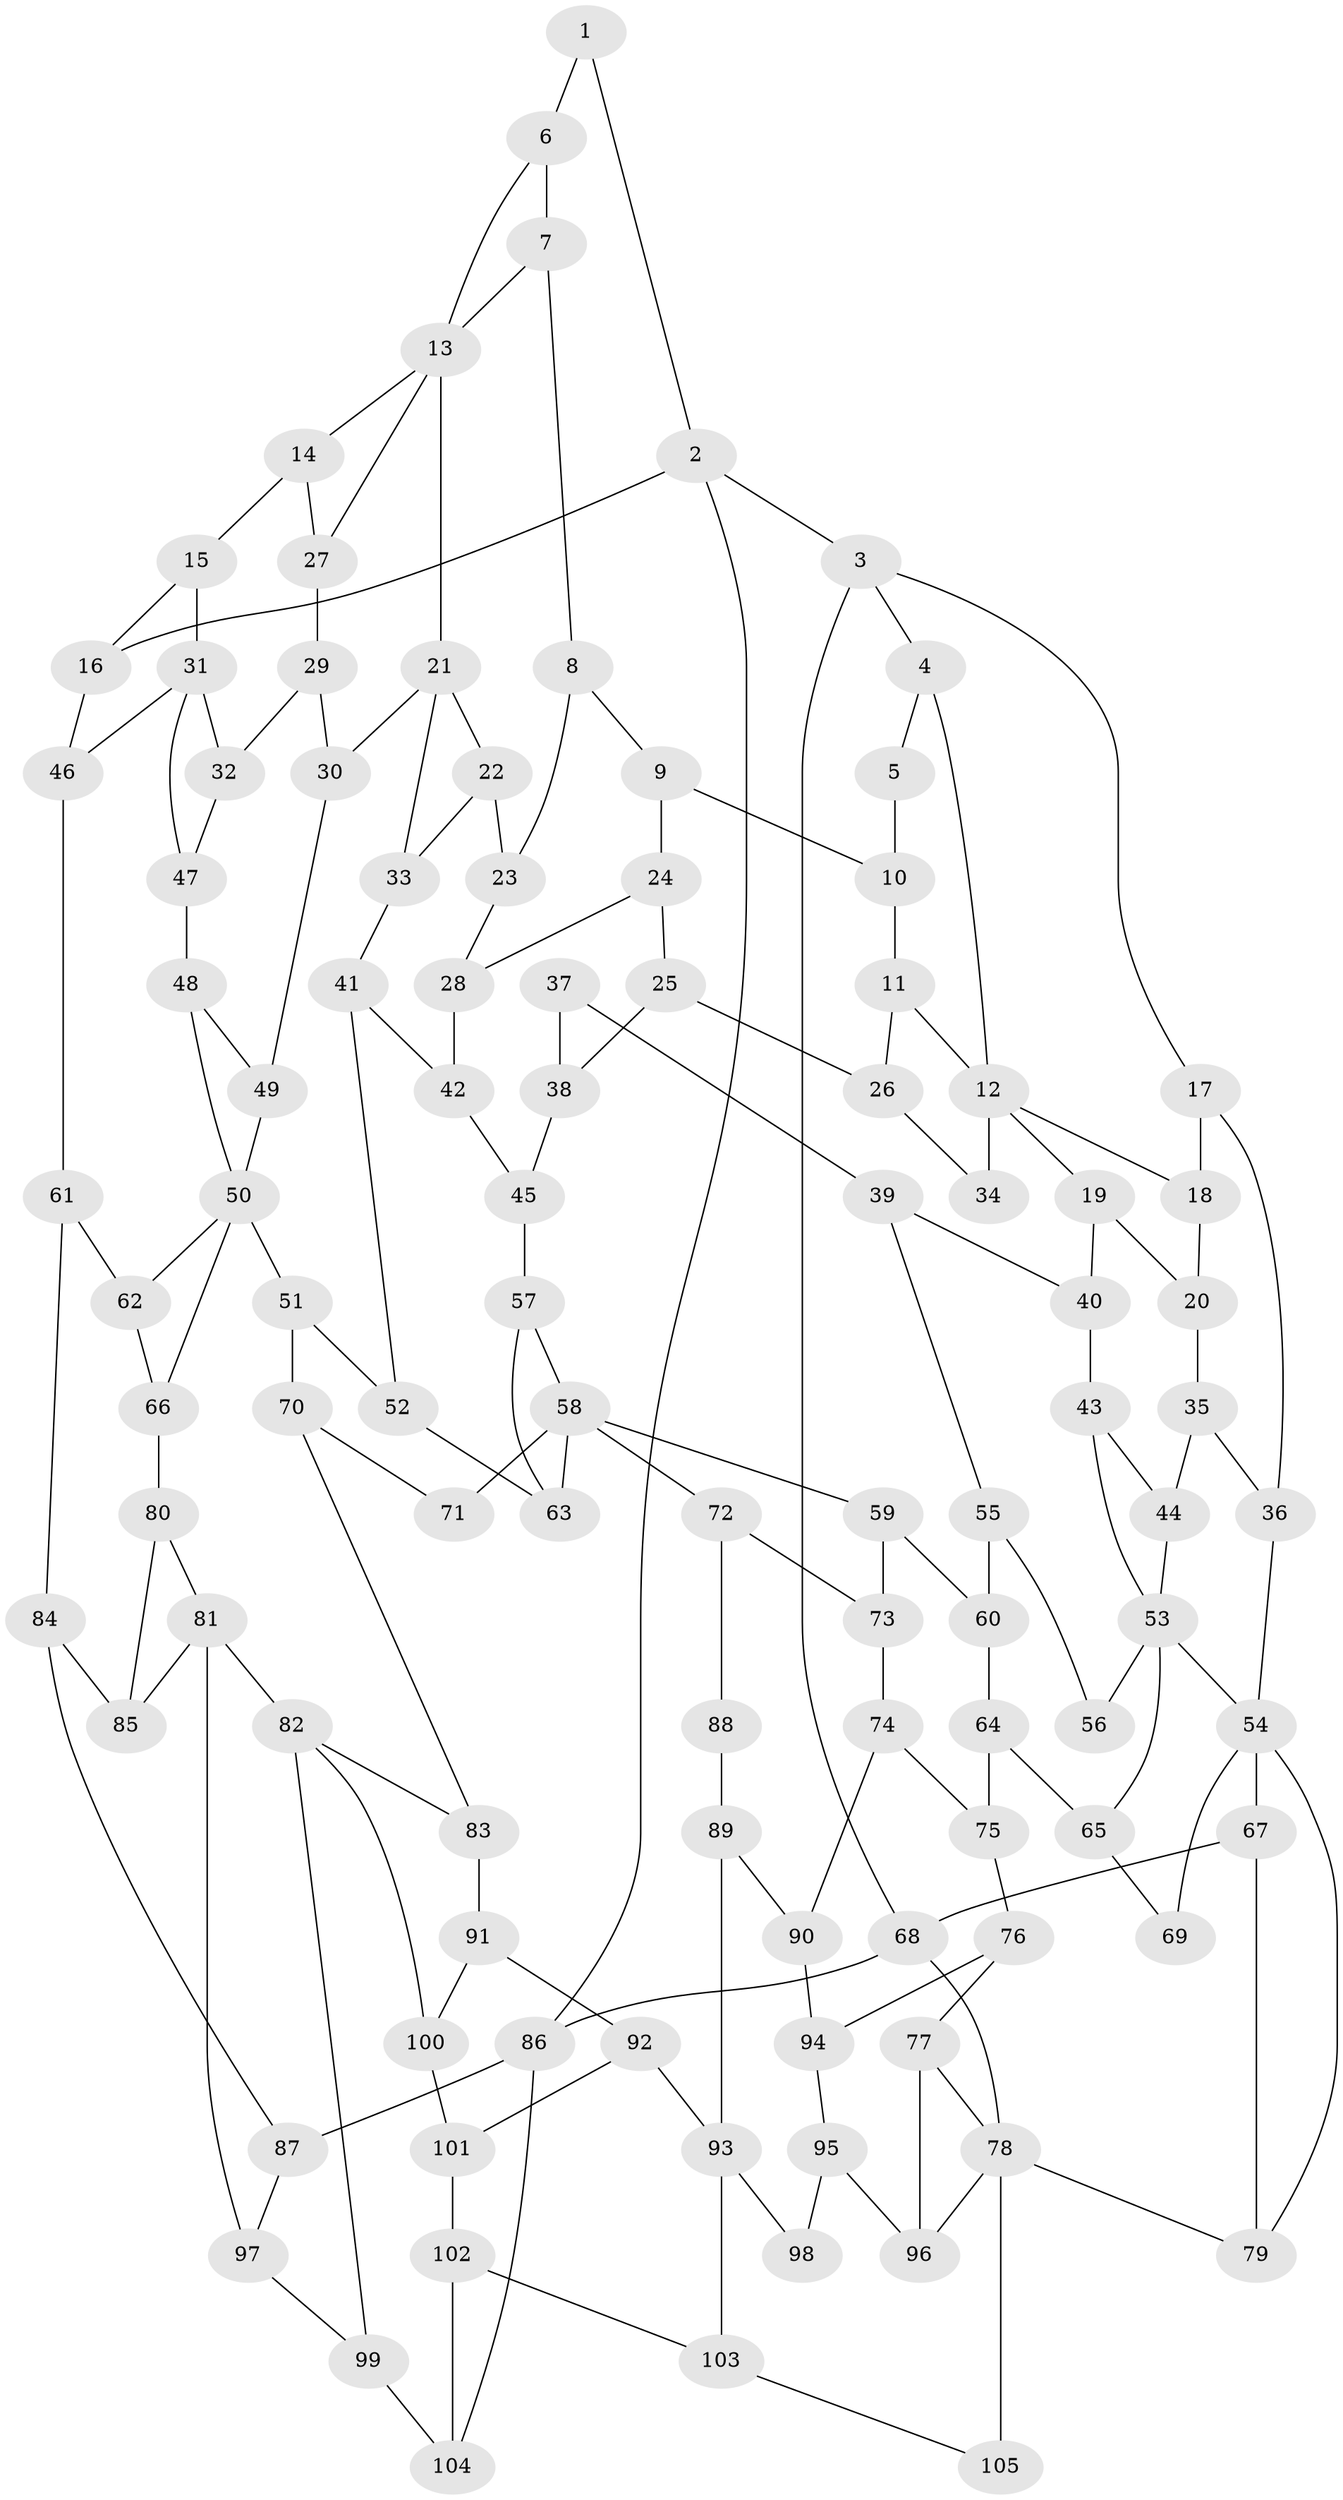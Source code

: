 // original degree distribution, {3: 0.02027027027027027, 6: 0.25675675675675674, 4: 0.25675675675675674, 5: 0.46621621621621623}
// Generated by graph-tools (version 1.1) at 2025/54/03/04/25 22:54:09]
// undirected, 105 vertices, 164 edges
graph export_dot {
  node [color=gray90,style=filled];
  1;
  2;
  3;
  4;
  5;
  6;
  7;
  8;
  9;
  10;
  11;
  12;
  13;
  14;
  15;
  16;
  17;
  18;
  19;
  20;
  21;
  22;
  23;
  24;
  25;
  26;
  27;
  28;
  29;
  30;
  31;
  32;
  33;
  34;
  35;
  36;
  37;
  38;
  39;
  40;
  41;
  42;
  43;
  44;
  45;
  46;
  47;
  48;
  49;
  50;
  51;
  52;
  53;
  54;
  55;
  56;
  57;
  58;
  59;
  60;
  61;
  62;
  63;
  64;
  65;
  66;
  67;
  68;
  69;
  70;
  71;
  72;
  73;
  74;
  75;
  76;
  77;
  78;
  79;
  80;
  81;
  82;
  83;
  84;
  85;
  86;
  87;
  88;
  89;
  90;
  91;
  92;
  93;
  94;
  95;
  96;
  97;
  98;
  99;
  100;
  101;
  102;
  103;
  104;
  105;
  1 -- 2 [weight=1.0];
  1 -- 6 [weight=1.0];
  2 -- 3 [weight=1.0];
  2 -- 16 [weight=1.0];
  2 -- 86 [weight=1.0];
  3 -- 4 [weight=1.0];
  3 -- 17 [weight=1.0];
  3 -- 68 [weight=1.0];
  4 -- 5 [weight=1.0];
  4 -- 12 [weight=2.0];
  5 -- 10 [weight=1.0];
  6 -- 7 [weight=1.0];
  6 -- 13 [weight=1.0];
  7 -- 8 [weight=1.0];
  7 -- 13 [weight=1.0];
  8 -- 9 [weight=1.0];
  8 -- 23 [weight=1.0];
  9 -- 10 [weight=1.0];
  9 -- 24 [weight=1.0];
  10 -- 11 [weight=1.0];
  11 -- 12 [weight=1.0];
  11 -- 26 [weight=1.0];
  12 -- 18 [weight=1.0];
  12 -- 19 [weight=1.0];
  12 -- 34 [weight=1.0];
  13 -- 14 [weight=1.0];
  13 -- 21 [weight=2.0];
  13 -- 27 [weight=1.0];
  14 -- 15 [weight=1.0];
  14 -- 27 [weight=1.0];
  15 -- 16 [weight=1.0];
  15 -- 31 [weight=1.0];
  16 -- 46 [weight=1.0];
  17 -- 18 [weight=1.0];
  17 -- 36 [weight=1.0];
  18 -- 20 [weight=1.0];
  19 -- 20 [weight=1.0];
  19 -- 40 [weight=1.0];
  20 -- 35 [weight=1.0];
  21 -- 22 [weight=1.0];
  21 -- 30 [weight=1.0];
  21 -- 33 [weight=1.0];
  22 -- 23 [weight=1.0];
  22 -- 33 [weight=1.0];
  23 -- 28 [weight=1.0];
  24 -- 25 [weight=1.0];
  24 -- 28 [weight=1.0];
  25 -- 26 [weight=1.0];
  25 -- 38 [weight=1.0];
  26 -- 34 [weight=1.0];
  27 -- 29 [weight=1.0];
  28 -- 42 [weight=1.0];
  29 -- 30 [weight=1.0];
  29 -- 32 [weight=1.0];
  30 -- 49 [weight=1.0];
  31 -- 32 [weight=1.0];
  31 -- 46 [weight=1.0];
  31 -- 47 [weight=1.0];
  32 -- 47 [weight=1.0];
  33 -- 41 [weight=1.0];
  35 -- 36 [weight=1.0];
  35 -- 44 [weight=1.0];
  36 -- 54 [weight=1.0];
  37 -- 38 [weight=1.0];
  37 -- 39 [weight=1.0];
  38 -- 45 [weight=1.0];
  39 -- 40 [weight=1.0];
  39 -- 55 [weight=1.0];
  40 -- 43 [weight=1.0];
  41 -- 42 [weight=1.0];
  41 -- 52 [weight=1.0];
  42 -- 45 [weight=1.0];
  43 -- 44 [weight=1.0];
  43 -- 53 [weight=1.0];
  44 -- 53 [weight=1.0];
  45 -- 57 [weight=1.0];
  46 -- 61 [weight=1.0];
  47 -- 48 [weight=1.0];
  48 -- 49 [weight=1.0];
  48 -- 50 [weight=1.0];
  49 -- 50 [weight=1.0];
  50 -- 51 [weight=2.0];
  50 -- 62 [weight=1.0];
  50 -- 66 [weight=1.0];
  51 -- 52 [weight=1.0];
  51 -- 70 [weight=1.0];
  52 -- 63 [weight=1.0];
  53 -- 54 [weight=1.0];
  53 -- 56 [weight=2.0];
  53 -- 65 [weight=1.0];
  54 -- 67 [weight=1.0];
  54 -- 69 [weight=2.0];
  54 -- 79 [weight=1.0];
  55 -- 56 [weight=1.0];
  55 -- 60 [weight=1.0];
  57 -- 58 [weight=1.0];
  57 -- 63 [weight=1.0];
  58 -- 59 [weight=1.0];
  58 -- 63 [weight=1.0];
  58 -- 71 [weight=2.0];
  58 -- 72 [weight=1.0];
  59 -- 60 [weight=1.0];
  59 -- 73 [weight=1.0];
  60 -- 64 [weight=1.0];
  61 -- 62 [weight=1.0];
  61 -- 84 [weight=1.0];
  62 -- 66 [weight=1.0];
  64 -- 65 [weight=1.0];
  64 -- 75 [weight=1.0];
  65 -- 69 [weight=1.0];
  66 -- 80 [weight=1.0];
  67 -- 68 [weight=1.0];
  67 -- 79 [weight=1.0];
  68 -- 78 [weight=1.0];
  68 -- 86 [weight=1.0];
  70 -- 71 [weight=1.0];
  70 -- 83 [weight=1.0];
  72 -- 73 [weight=1.0];
  72 -- 88 [weight=1.0];
  73 -- 74 [weight=1.0];
  74 -- 75 [weight=1.0];
  74 -- 90 [weight=1.0];
  75 -- 76 [weight=1.0];
  76 -- 77 [weight=1.0];
  76 -- 94 [weight=1.0];
  77 -- 78 [weight=1.0];
  77 -- 96 [weight=1.0];
  78 -- 79 [weight=1.0];
  78 -- 96 [weight=1.0];
  78 -- 105 [weight=2.0];
  80 -- 81 [weight=1.0];
  80 -- 85 [weight=1.0];
  81 -- 82 [weight=2.0];
  81 -- 85 [weight=1.0];
  81 -- 97 [weight=2.0];
  82 -- 83 [weight=1.0];
  82 -- 99 [weight=1.0];
  82 -- 100 [weight=1.0];
  83 -- 91 [weight=1.0];
  84 -- 85 [weight=1.0];
  84 -- 87 [weight=1.0];
  86 -- 87 [weight=1.0];
  86 -- 104 [weight=1.0];
  87 -- 97 [weight=1.0];
  88 -- 89 [weight=2.0];
  89 -- 90 [weight=1.0];
  89 -- 93 [weight=2.0];
  90 -- 94 [weight=1.0];
  91 -- 92 [weight=1.0];
  91 -- 100 [weight=1.0];
  92 -- 93 [weight=1.0];
  92 -- 101 [weight=1.0];
  93 -- 98 [weight=2.0];
  93 -- 103 [weight=1.0];
  94 -- 95 [weight=1.0];
  95 -- 96 [weight=1.0];
  95 -- 98 [weight=1.0];
  97 -- 99 [weight=1.0];
  99 -- 104 [weight=1.0];
  100 -- 101 [weight=1.0];
  101 -- 102 [weight=1.0];
  102 -- 103 [weight=1.0];
  102 -- 104 [weight=1.0];
  103 -- 105 [weight=1.0];
}
